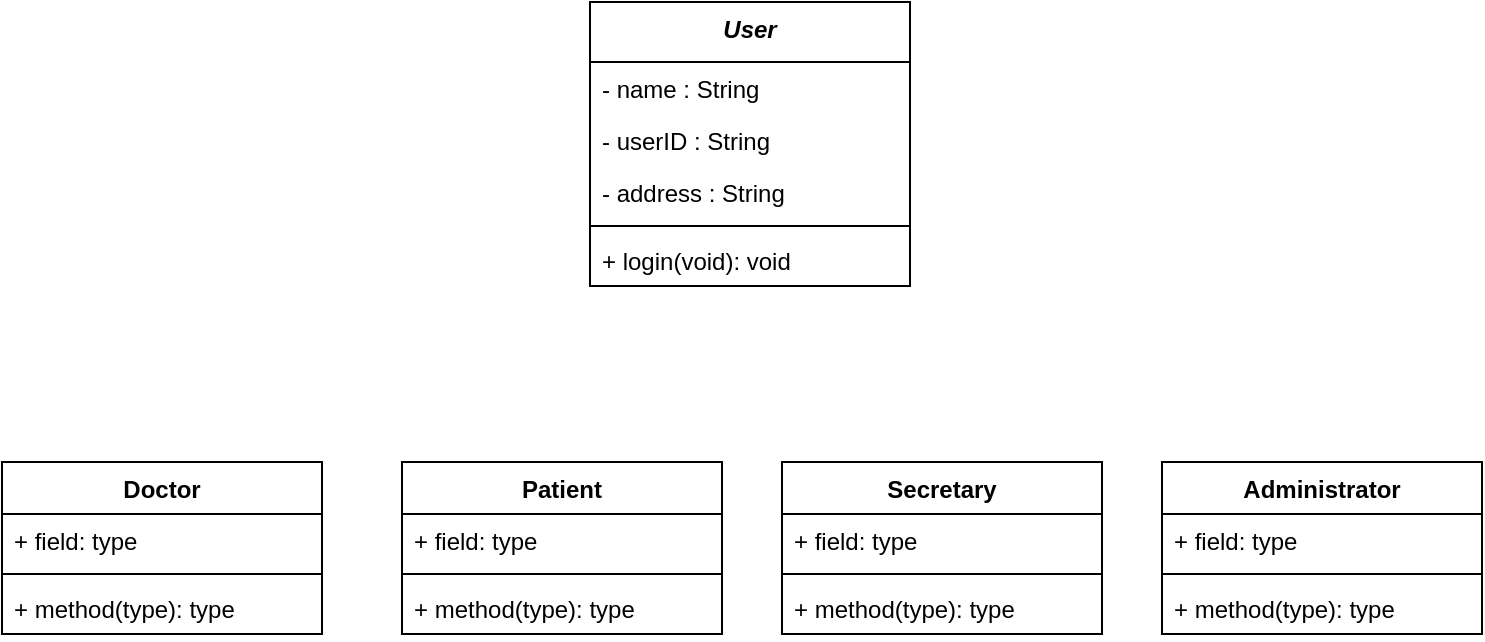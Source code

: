 <mxfile version="13.4.2" type="device"><diagram id="C5RBs43oDa-KdzZeNtuy" name="Page-1"><mxGraphModel dx="1283" dy="1858" grid="1" gridSize="10" guides="1" tooltips="1" connect="1" arrows="1" fold="1" page="1" pageScale="1" pageWidth="827" pageHeight="1169" math="0" shadow="0"><root><mxCell id="WIyWlLk6GJQsqaUBKTNV-0"/><mxCell id="WIyWlLk6GJQsqaUBKTNV-1" parent="WIyWlLk6GJQsqaUBKTNV-0"/><mxCell id="g7M7iC6M9JQDGO2bVvTN-2" value="Doctor" style="swimlane;fontStyle=1;align=center;verticalAlign=top;childLayout=stackLayout;horizontal=1;startSize=26;horizontalStack=0;resizeParent=1;resizeParentMax=0;resizeLast=0;collapsible=1;marginBottom=0;" vertex="1" parent="WIyWlLk6GJQsqaUBKTNV-1"><mxGeometry x="120" y="220" width="160" height="86" as="geometry"/></mxCell><mxCell id="g7M7iC6M9JQDGO2bVvTN-3" value="+ field: type" style="text;strokeColor=none;fillColor=none;align=left;verticalAlign=top;spacingLeft=4;spacingRight=4;overflow=hidden;rotatable=0;points=[[0,0.5],[1,0.5]];portConstraint=eastwest;" vertex="1" parent="g7M7iC6M9JQDGO2bVvTN-2"><mxGeometry y="26" width="160" height="26" as="geometry"/></mxCell><mxCell id="g7M7iC6M9JQDGO2bVvTN-4" value="" style="line;strokeWidth=1;fillColor=none;align=left;verticalAlign=middle;spacingTop=-1;spacingLeft=3;spacingRight=3;rotatable=0;labelPosition=right;points=[];portConstraint=eastwest;" vertex="1" parent="g7M7iC6M9JQDGO2bVvTN-2"><mxGeometry y="52" width="160" height="8" as="geometry"/></mxCell><mxCell id="g7M7iC6M9JQDGO2bVvTN-5" value="+ method(type): type" style="text;strokeColor=none;fillColor=none;align=left;verticalAlign=top;spacingLeft=4;spacingRight=4;overflow=hidden;rotatable=0;points=[[0,0.5],[1,0.5]];portConstraint=eastwest;" vertex="1" parent="g7M7iC6M9JQDGO2bVvTN-2"><mxGeometry y="60" width="160" height="26" as="geometry"/></mxCell><mxCell id="g7M7iC6M9JQDGO2bVvTN-6" value="Patient" style="swimlane;fontStyle=1;align=center;verticalAlign=top;childLayout=stackLayout;horizontal=1;startSize=26;horizontalStack=0;resizeParent=1;resizeParentMax=0;resizeLast=0;collapsible=1;marginBottom=0;" vertex="1" parent="WIyWlLk6GJQsqaUBKTNV-1"><mxGeometry x="320" y="220" width="160" height="86" as="geometry"/></mxCell><mxCell id="g7M7iC6M9JQDGO2bVvTN-7" value="+ field: type" style="text;strokeColor=none;fillColor=none;align=left;verticalAlign=top;spacingLeft=4;spacingRight=4;overflow=hidden;rotatable=0;points=[[0,0.5],[1,0.5]];portConstraint=eastwest;" vertex="1" parent="g7M7iC6M9JQDGO2bVvTN-6"><mxGeometry y="26" width="160" height="26" as="geometry"/></mxCell><mxCell id="g7M7iC6M9JQDGO2bVvTN-8" value="" style="line;strokeWidth=1;fillColor=none;align=left;verticalAlign=middle;spacingTop=-1;spacingLeft=3;spacingRight=3;rotatable=0;labelPosition=right;points=[];portConstraint=eastwest;" vertex="1" parent="g7M7iC6M9JQDGO2bVvTN-6"><mxGeometry y="52" width="160" height="8" as="geometry"/></mxCell><mxCell id="g7M7iC6M9JQDGO2bVvTN-9" value="+ method(type): type" style="text;strokeColor=none;fillColor=none;align=left;verticalAlign=top;spacingLeft=4;spacingRight=4;overflow=hidden;rotatable=0;points=[[0,0.5],[1,0.5]];portConstraint=eastwest;" vertex="1" parent="g7M7iC6M9JQDGO2bVvTN-6"><mxGeometry y="60" width="160" height="26" as="geometry"/></mxCell><mxCell id="g7M7iC6M9JQDGO2bVvTN-10" value="Secretary" style="swimlane;fontStyle=1;align=center;verticalAlign=top;childLayout=stackLayout;horizontal=1;startSize=26;horizontalStack=0;resizeParent=1;resizeParentMax=0;resizeLast=0;collapsible=1;marginBottom=0;" vertex="1" parent="WIyWlLk6GJQsqaUBKTNV-1"><mxGeometry x="510" y="220" width="160" height="86" as="geometry"/></mxCell><mxCell id="g7M7iC6M9JQDGO2bVvTN-11" value="+ field: type" style="text;strokeColor=none;fillColor=none;align=left;verticalAlign=top;spacingLeft=4;spacingRight=4;overflow=hidden;rotatable=0;points=[[0,0.5],[1,0.5]];portConstraint=eastwest;" vertex="1" parent="g7M7iC6M9JQDGO2bVvTN-10"><mxGeometry y="26" width="160" height="26" as="geometry"/></mxCell><mxCell id="g7M7iC6M9JQDGO2bVvTN-12" value="" style="line;strokeWidth=1;fillColor=none;align=left;verticalAlign=middle;spacingTop=-1;spacingLeft=3;spacingRight=3;rotatable=0;labelPosition=right;points=[];portConstraint=eastwest;" vertex="1" parent="g7M7iC6M9JQDGO2bVvTN-10"><mxGeometry y="52" width="160" height="8" as="geometry"/></mxCell><mxCell id="g7M7iC6M9JQDGO2bVvTN-13" value="+ method(type): type" style="text;strokeColor=none;fillColor=none;align=left;verticalAlign=top;spacingLeft=4;spacingRight=4;overflow=hidden;rotatable=0;points=[[0,0.5],[1,0.5]];portConstraint=eastwest;" vertex="1" parent="g7M7iC6M9JQDGO2bVvTN-10"><mxGeometry y="60" width="160" height="26" as="geometry"/></mxCell><mxCell id="g7M7iC6M9JQDGO2bVvTN-14" value="Administrator" style="swimlane;fontStyle=1;align=center;verticalAlign=top;childLayout=stackLayout;horizontal=1;startSize=26;horizontalStack=0;resizeParent=1;resizeParentMax=0;resizeLast=0;collapsible=1;marginBottom=0;" vertex="1" parent="WIyWlLk6GJQsqaUBKTNV-1"><mxGeometry x="700" y="220" width="160" height="86" as="geometry"/></mxCell><mxCell id="g7M7iC6M9JQDGO2bVvTN-15" value="+ field: type" style="text;strokeColor=none;fillColor=none;align=left;verticalAlign=top;spacingLeft=4;spacingRight=4;overflow=hidden;rotatable=0;points=[[0,0.5],[1,0.5]];portConstraint=eastwest;" vertex="1" parent="g7M7iC6M9JQDGO2bVvTN-14"><mxGeometry y="26" width="160" height="26" as="geometry"/></mxCell><mxCell id="g7M7iC6M9JQDGO2bVvTN-16" value="" style="line;strokeWidth=1;fillColor=none;align=left;verticalAlign=middle;spacingTop=-1;spacingLeft=3;spacingRight=3;rotatable=0;labelPosition=right;points=[];portConstraint=eastwest;" vertex="1" parent="g7M7iC6M9JQDGO2bVvTN-14"><mxGeometry y="52" width="160" height="8" as="geometry"/></mxCell><mxCell id="g7M7iC6M9JQDGO2bVvTN-17" value="+ method(type): type" style="text;strokeColor=none;fillColor=none;align=left;verticalAlign=top;spacingLeft=4;spacingRight=4;overflow=hidden;rotatable=0;points=[[0,0.5],[1,0.5]];portConstraint=eastwest;" vertex="1" parent="g7M7iC6M9JQDGO2bVvTN-14"><mxGeometry y="60" width="160" height="26" as="geometry"/></mxCell><mxCell id="-0fwZtvAYU0s-z8g2tFP-4" value="User" style="swimlane;fontStyle=3;align=center;verticalAlign=top;childLayout=stackLayout;horizontal=1;startSize=30;horizontalStack=0;resizeParent=1;resizeParentMax=0;resizeLast=0;collapsible=1;marginBottom=0;" parent="WIyWlLk6GJQsqaUBKTNV-1" vertex="1"><mxGeometry x="414" y="-10" width="160" height="142" as="geometry"><mxRectangle x="320" y="40" width="50" height="40" as="alternateBounds"/></mxGeometry></mxCell><mxCell id="-0fwZtvAYU0s-z8g2tFP-5" value="- name : String" style="text;strokeColor=none;fillColor=none;align=left;verticalAlign=top;spacingLeft=4;spacingRight=4;overflow=hidden;rotatable=0;points=[[0,0.5],[1,0.5]];portConstraint=eastwest;" parent="-0fwZtvAYU0s-z8g2tFP-4" vertex="1"><mxGeometry y="30" width="160" height="26" as="geometry"/></mxCell><mxCell id="g7M7iC6M9JQDGO2bVvTN-0" value="- userID : String" style="text;strokeColor=none;fillColor=none;align=left;verticalAlign=top;spacingLeft=4;spacingRight=4;overflow=hidden;rotatable=0;points=[[0,0.5],[1,0.5]];portConstraint=eastwest;" vertex="1" parent="-0fwZtvAYU0s-z8g2tFP-4"><mxGeometry y="56" width="160" height="26" as="geometry"/></mxCell><mxCell id="g7M7iC6M9JQDGO2bVvTN-1" value="- address : String" style="text;strokeColor=none;fillColor=none;align=left;verticalAlign=top;spacingLeft=4;spacingRight=4;overflow=hidden;rotatable=0;points=[[0,0.5],[1,0.5]];portConstraint=eastwest;" vertex="1" parent="-0fwZtvAYU0s-z8g2tFP-4"><mxGeometry y="82" width="160" height="26" as="geometry"/></mxCell><mxCell id="-0fwZtvAYU0s-z8g2tFP-6" value="" style="line;strokeWidth=1;fillColor=none;align=left;verticalAlign=middle;spacingTop=-1;spacingLeft=3;spacingRight=3;rotatable=0;labelPosition=right;points=[];portConstraint=eastwest;" parent="-0fwZtvAYU0s-z8g2tFP-4" vertex="1"><mxGeometry y="108" width="160" height="8" as="geometry"/></mxCell><mxCell id="-0fwZtvAYU0s-z8g2tFP-7" value="+ login(void): void" style="text;strokeColor=none;fillColor=none;align=left;verticalAlign=top;spacingLeft=4;spacingRight=4;overflow=hidden;rotatable=0;points=[[0,0.5],[1,0.5]];portConstraint=eastwest;" parent="-0fwZtvAYU0s-z8g2tFP-4" vertex="1"><mxGeometry y="116" width="160" height="26" as="geometry"/></mxCell></root></mxGraphModel></diagram></mxfile>